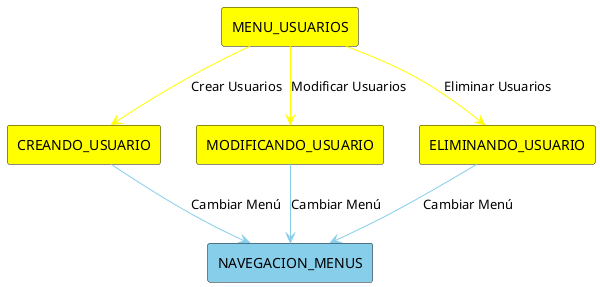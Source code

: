 @startuml
!define RECTANGLE(x) rectangle x

RECTANGLE(MENU_USUARIOS) #Yellow
' Subfunciones de "Usuarios"
RECTANGLE(CREANDO_USUARIO) #Yellow
RECTANGLE(MODIFICANDO_USUARIO) #Yellow
RECTANGLE(ELIMINANDO_USUARIO) #Yellow
RECTANGLE(NAVEGACION_MENUS) #SkyBlue


MENU_USUARIOS -[#Yellow]-> CREANDO_USUARIO : Crear Usuarios
CREANDO_USUARIO -[#SkyBlue]-> NAVEGACION_MENUS : Cambiar Menú

MENU_USUARIOS -[#Yellow]-> MODIFICANDO_USUARIO : Modificar Usuarios
MODIFICANDO_USUARIO -[#SkyBlue]-> NAVEGACION_MENUS : Cambiar Menú

MENU_USUARIOS -[#Yellow]-> ELIMINANDO_USUARIO : Eliminar Usuarios
ELIMINANDO_USUARIO -[#SkyBlue]-> NAVEGACION_MENUS : Cambiar Menú

@enduml